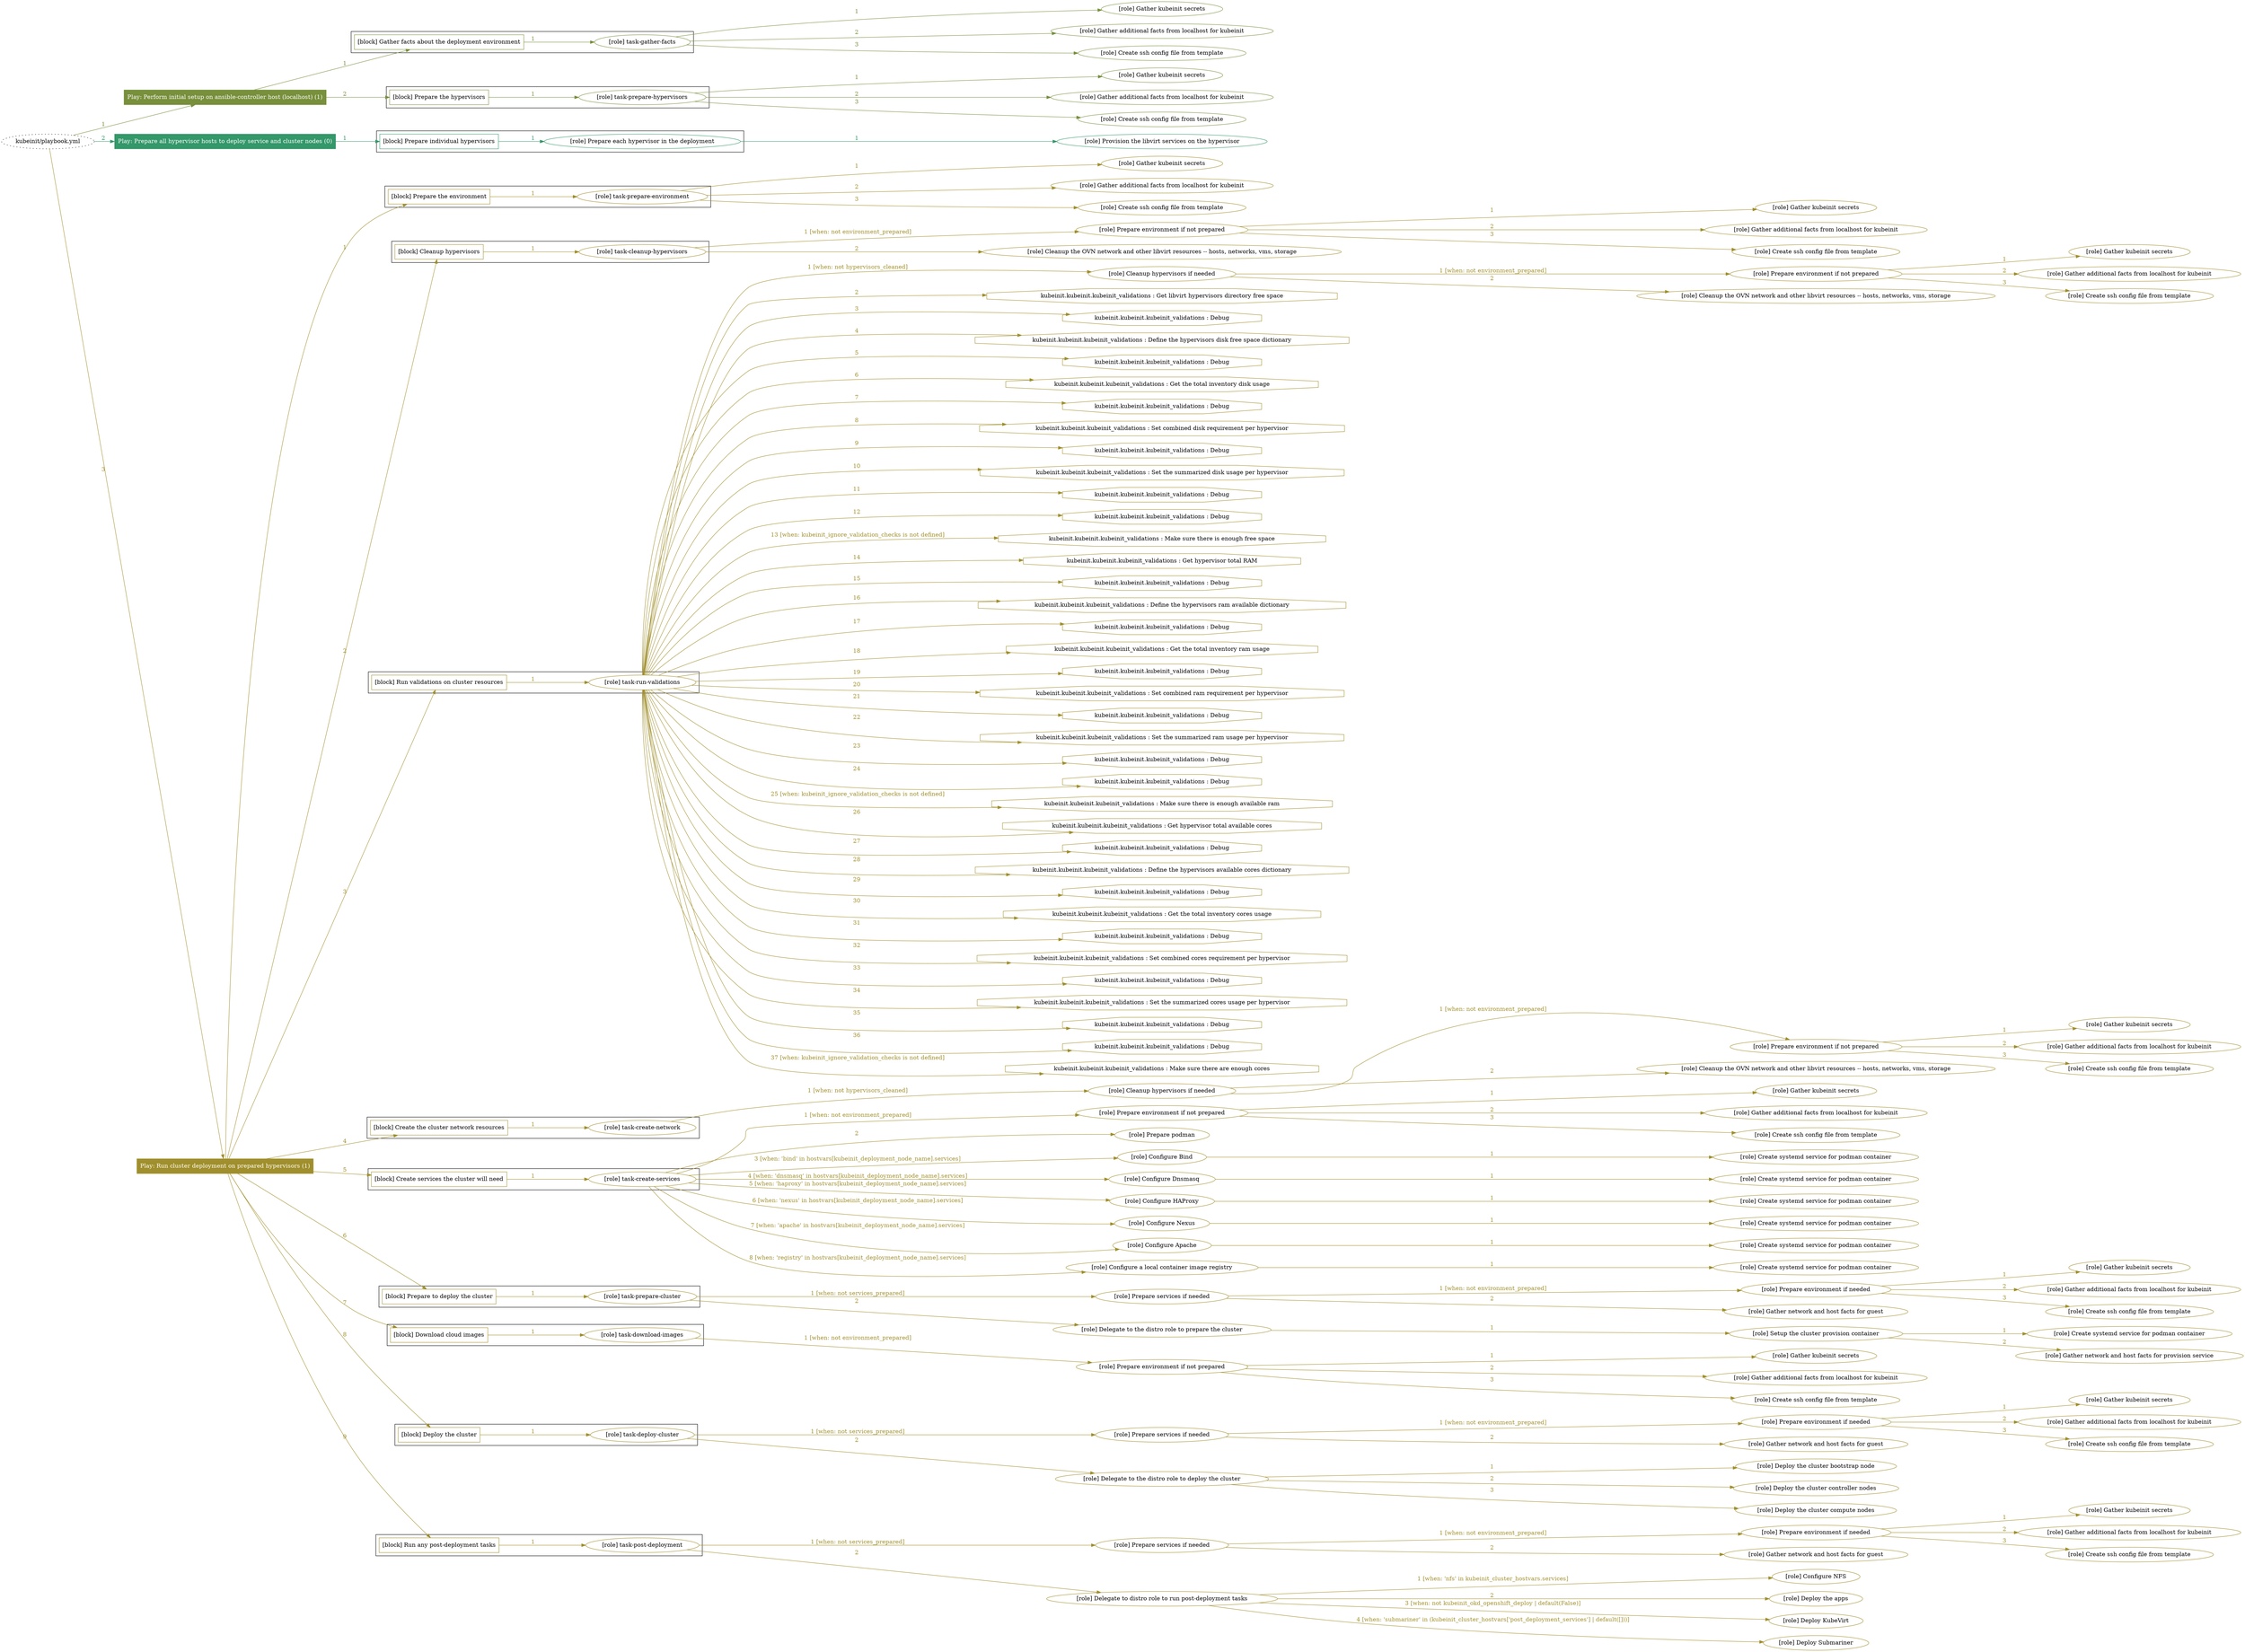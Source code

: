 digraph {
	graph [concentrate=true ordering=in rankdir=LR ratio=fill]
	edge [esep=5 sep=10]
	"kubeinit/playbook.yml" [id=root_node style=dotted]
	play_f8b0ebc0 [label="Play: Perform initial setup on ansible-controller host (localhost) (1)" color="#78903c" fontcolor="#ffffff" id=play_f8b0ebc0 shape=box style=filled tooltip=localhost]
	"kubeinit/playbook.yml" -> play_f8b0ebc0 [label="1 " color="#78903c" fontcolor="#78903c" id=edge_335b57a9 labeltooltip="1 " tooltip="1 "]
	subgraph "Gather kubeinit secrets" {
		role_a605ab9f [label="[role] Gather kubeinit secrets" color="#78903c" id=role_a605ab9f tooltip="Gather kubeinit secrets"]
	}
	subgraph "Gather additional facts from localhost for kubeinit" {
		role_dd4f505d [label="[role] Gather additional facts from localhost for kubeinit" color="#78903c" id=role_dd4f505d tooltip="Gather additional facts from localhost for kubeinit"]
	}
	subgraph "Create ssh config file from template" {
		role_a5c7f419 [label="[role] Create ssh config file from template" color="#78903c" id=role_a5c7f419 tooltip="Create ssh config file from template"]
	}
	subgraph "task-gather-facts" {
		role_985dbb09 [label="[role] task-gather-facts" color="#78903c" id=role_985dbb09 tooltip="task-gather-facts"]
		role_985dbb09 -> role_a605ab9f [label="1 " color="#78903c" fontcolor="#78903c" id=edge_466915ab labeltooltip="1 " tooltip="1 "]
		role_985dbb09 -> role_dd4f505d [label="2 " color="#78903c" fontcolor="#78903c" id=edge_a04b7577 labeltooltip="2 " tooltip="2 "]
		role_985dbb09 -> role_a5c7f419 [label="3 " color="#78903c" fontcolor="#78903c" id=edge_4c9d0e16 labeltooltip="3 " tooltip="3 "]
	}
	subgraph "Gather kubeinit secrets" {
		role_1a2b4519 [label="[role] Gather kubeinit secrets" color="#78903c" id=role_1a2b4519 tooltip="Gather kubeinit secrets"]
	}
	subgraph "Gather additional facts from localhost for kubeinit" {
		role_14364ed4 [label="[role] Gather additional facts from localhost for kubeinit" color="#78903c" id=role_14364ed4 tooltip="Gather additional facts from localhost for kubeinit"]
	}
	subgraph "Create ssh config file from template" {
		role_a7c358c3 [label="[role] Create ssh config file from template" color="#78903c" id=role_a7c358c3 tooltip="Create ssh config file from template"]
	}
	subgraph "task-prepare-hypervisors" {
		role_9193fb22 [label="[role] task-prepare-hypervisors" color="#78903c" id=role_9193fb22 tooltip="task-prepare-hypervisors"]
		role_9193fb22 -> role_1a2b4519 [label="1 " color="#78903c" fontcolor="#78903c" id=edge_e119517a labeltooltip="1 " tooltip="1 "]
		role_9193fb22 -> role_14364ed4 [label="2 " color="#78903c" fontcolor="#78903c" id=edge_b789677b labeltooltip="2 " tooltip="2 "]
		role_9193fb22 -> role_a7c358c3 [label="3 " color="#78903c" fontcolor="#78903c" id=edge_17669001 labeltooltip="3 " tooltip="3 "]
	}
	subgraph "Play: Perform initial setup on ansible-controller host (localhost) (1)" {
		play_f8b0ebc0 -> block_46873a55 [label=1 color="#78903c" fontcolor="#78903c" id=edge_65c5d791 labeltooltip=1 tooltip=1]
		subgraph cluster_block_46873a55 {
			block_46873a55 [label="[block] Gather facts about the deployment environment" color="#78903c" id=block_46873a55 labeltooltip="Gather facts about the deployment environment" shape=box tooltip="Gather facts about the deployment environment"]
			block_46873a55 -> role_985dbb09 [label="1 " color="#78903c" fontcolor="#78903c" id=edge_61242708 labeltooltip="1 " tooltip="1 "]
		}
		play_f8b0ebc0 -> block_09e9c313 [label=2 color="#78903c" fontcolor="#78903c" id=edge_89a00aed labeltooltip=2 tooltip=2]
		subgraph cluster_block_09e9c313 {
			block_09e9c313 [label="[block] Prepare the hypervisors" color="#78903c" id=block_09e9c313 labeltooltip="Prepare the hypervisors" shape=box tooltip="Prepare the hypervisors"]
			block_09e9c313 -> role_9193fb22 [label="1 " color="#78903c" fontcolor="#78903c" id=edge_eb572ff0 labeltooltip="1 " tooltip="1 "]
		}
	}
	play_7bff01dd [label="Play: Prepare all hypervisor hosts to deploy service and cluster nodes (0)" color="#34986a" fontcolor="#ffffff" id=play_7bff01dd shape=box style=filled tooltip="Play: Prepare all hypervisor hosts to deploy service and cluster nodes (0)"]
	"kubeinit/playbook.yml" -> play_7bff01dd [label="2 " color="#34986a" fontcolor="#34986a" id=edge_51630b3d labeltooltip="2 " tooltip="2 "]
	subgraph "Provision the libvirt services on the hypervisor" {
		role_39ceb3fc [label="[role] Provision the libvirt services on the hypervisor" color="#34986a" id=role_39ceb3fc tooltip="Provision the libvirt services on the hypervisor"]
	}
	subgraph "Prepare each hypervisor in the deployment" {
		role_fe5b53e1 [label="[role] Prepare each hypervisor in the deployment" color="#34986a" id=role_fe5b53e1 tooltip="Prepare each hypervisor in the deployment"]
		role_fe5b53e1 -> role_39ceb3fc [label="1 " color="#34986a" fontcolor="#34986a" id=edge_c66866b7 labeltooltip="1 " tooltip="1 "]
	}
	subgraph "Play: Prepare all hypervisor hosts to deploy service and cluster nodes (0)" {
		play_7bff01dd -> block_2c239f1e [label=1 color="#34986a" fontcolor="#34986a" id=edge_4573a023 labeltooltip=1 tooltip=1]
		subgraph cluster_block_2c239f1e {
			block_2c239f1e [label="[block] Prepare individual hypervisors" color="#34986a" id=block_2c239f1e labeltooltip="Prepare individual hypervisors" shape=box tooltip="Prepare individual hypervisors"]
			block_2c239f1e -> role_fe5b53e1 [label="1 " color="#34986a" fontcolor="#34986a" id=edge_ff870778 labeltooltip="1 " tooltip="1 "]
		}
	}
	play_ecfab089 [label="Play: Run cluster deployment on prepared hypervisors (1)" color="#a08f2c" fontcolor="#ffffff" id=play_ecfab089 shape=box style=filled tooltip=localhost]
	"kubeinit/playbook.yml" -> play_ecfab089 [label="3 " color="#a08f2c" fontcolor="#a08f2c" id=edge_61da10b5 labeltooltip="3 " tooltip="3 "]
	subgraph "Gather kubeinit secrets" {
		role_de478b09 [label="[role] Gather kubeinit secrets" color="#a08f2c" id=role_de478b09 tooltip="Gather kubeinit secrets"]
	}
	subgraph "Gather additional facts from localhost for kubeinit" {
		role_d0a34b6e [label="[role] Gather additional facts from localhost for kubeinit" color="#a08f2c" id=role_d0a34b6e tooltip="Gather additional facts from localhost for kubeinit"]
	}
	subgraph "Create ssh config file from template" {
		role_8752054d [label="[role] Create ssh config file from template" color="#a08f2c" id=role_8752054d tooltip="Create ssh config file from template"]
	}
	subgraph "task-prepare-environment" {
		role_f0b7d66c [label="[role] task-prepare-environment" color="#a08f2c" id=role_f0b7d66c tooltip="task-prepare-environment"]
		role_f0b7d66c -> role_de478b09 [label="1 " color="#a08f2c" fontcolor="#a08f2c" id=edge_3437f9c4 labeltooltip="1 " tooltip="1 "]
		role_f0b7d66c -> role_d0a34b6e [label="2 " color="#a08f2c" fontcolor="#a08f2c" id=edge_9440d8c8 labeltooltip="2 " tooltip="2 "]
		role_f0b7d66c -> role_8752054d [label="3 " color="#a08f2c" fontcolor="#a08f2c" id=edge_1992e240 labeltooltip="3 " tooltip="3 "]
	}
	subgraph "Gather kubeinit secrets" {
		role_61f0289c [label="[role] Gather kubeinit secrets" color="#a08f2c" id=role_61f0289c tooltip="Gather kubeinit secrets"]
	}
	subgraph "Gather additional facts from localhost for kubeinit" {
		role_9fc835ac [label="[role] Gather additional facts from localhost for kubeinit" color="#a08f2c" id=role_9fc835ac tooltip="Gather additional facts from localhost for kubeinit"]
	}
	subgraph "Create ssh config file from template" {
		role_d6e69977 [label="[role] Create ssh config file from template" color="#a08f2c" id=role_d6e69977 tooltip="Create ssh config file from template"]
	}
	subgraph "Prepare environment if not prepared" {
		role_a61beeea [label="[role] Prepare environment if not prepared" color="#a08f2c" id=role_a61beeea tooltip="Prepare environment if not prepared"]
		role_a61beeea -> role_61f0289c [label="1 " color="#a08f2c" fontcolor="#a08f2c" id=edge_879de135 labeltooltip="1 " tooltip="1 "]
		role_a61beeea -> role_9fc835ac [label="2 " color="#a08f2c" fontcolor="#a08f2c" id=edge_713f4ed4 labeltooltip="2 " tooltip="2 "]
		role_a61beeea -> role_d6e69977 [label="3 " color="#a08f2c" fontcolor="#a08f2c" id=edge_db70915b labeltooltip="3 " tooltip="3 "]
	}
	subgraph "Cleanup the OVN network and other libvirt resources -- hosts, networks, vms, storage" {
		role_94f668f8 [label="[role] Cleanup the OVN network and other libvirt resources -- hosts, networks, vms, storage" color="#a08f2c" id=role_94f668f8 tooltip="Cleanup the OVN network and other libvirt resources -- hosts, networks, vms, storage"]
	}
	subgraph "task-cleanup-hypervisors" {
		role_346dc579 [label="[role] task-cleanup-hypervisors" color="#a08f2c" id=role_346dc579 tooltip="task-cleanup-hypervisors"]
		role_346dc579 -> role_a61beeea [label="1 [when: not environment_prepared]" color="#a08f2c" fontcolor="#a08f2c" id=edge_4de671c5 labeltooltip="1 [when: not environment_prepared]" tooltip="1 [when: not environment_prepared]"]
		role_346dc579 -> role_94f668f8 [label="2 " color="#a08f2c" fontcolor="#a08f2c" id=edge_58792020 labeltooltip="2 " tooltip="2 "]
	}
	subgraph "Gather kubeinit secrets" {
		role_28bf99d0 [label="[role] Gather kubeinit secrets" color="#a08f2c" id=role_28bf99d0 tooltip="Gather kubeinit secrets"]
	}
	subgraph "Gather additional facts from localhost for kubeinit" {
		role_3fe9a11c [label="[role] Gather additional facts from localhost for kubeinit" color="#a08f2c" id=role_3fe9a11c tooltip="Gather additional facts from localhost for kubeinit"]
	}
	subgraph "Create ssh config file from template" {
		role_525cf4dc [label="[role] Create ssh config file from template" color="#a08f2c" id=role_525cf4dc tooltip="Create ssh config file from template"]
	}
	subgraph "Prepare environment if not prepared" {
		role_d2f85001 [label="[role] Prepare environment if not prepared" color="#a08f2c" id=role_d2f85001 tooltip="Prepare environment if not prepared"]
		role_d2f85001 -> role_28bf99d0 [label="1 " color="#a08f2c" fontcolor="#a08f2c" id=edge_6ee11ff0 labeltooltip="1 " tooltip="1 "]
		role_d2f85001 -> role_3fe9a11c [label="2 " color="#a08f2c" fontcolor="#a08f2c" id=edge_e9c50ce6 labeltooltip="2 " tooltip="2 "]
		role_d2f85001 -> role_525cf4dc [label="3 " color="#a08f2c" fontcolor="#a08f2c" id=edge_411be514 labeltooltip="3 " tooltip="3 "]
	}
	subgraph "Cleanup the OVN network and other libvirt resources -- hosts, networks, vms, storage" {
		role_a1ce1acb [label="[role] Cleanup the OVN network and other libvirt resources -- hosts, networks, vms, storage" color="#a08f2c" id=role_a1ce1acb tooltip="Cleanup the OVN network and other libvirt resources -- hosts, networks, vms, storage"]
	}
	subgraph "Cleanup hypervisors if needed" {
		role_9fb0a283 [label="[role] Cleanup hypervisors if needed" color="#a08f2c" id=role_9fb0a283 tooltip="Cleanup hypervisors if needed"]
		role_9fb0a283 -> role_d2f85001 [label="1 [when: not environment_prepared]" color="#a08f2c" fontcolor="#a08f2c" id=edge_70cf3a75 labeltooltip="1 [when: not environment_prepared]" tooltip="1 [when: not environment_prepared]"]
		role_9fb0a283 -> role_a1ce1acb [label="2 " color="#a08f2c" fontcolor="#a08f2c" id=edge_5b6f39b0 labeltooltip="2 " tooltip="2 "]
	}
	subgraph "task-run-validations" {
		role_7e5f4216 [label="[role] task-run-validations" color="#a08f2c" id=role_7e5f4216 tooltip="task-run-validations"]
		role_7e5f4216 -> role_9fb0a283 [label="1 [when: not hypervisors_cleaned]" color="#a08f2c" fontcolor="#a08f2c" id=edge_f34a7972 labeltooltip="1 [when: not hypervisors_cleaned]" tooltip="1 [when: not hypervisors_cleaned]"]
		task_834fcf34 [label="kubeinit.kubeinit.kubeinit_validations : Get libvirt hypervisors directory free space" color="#a08f2c" id=task_834fcf34 shape=octagon tooltip="kubeinit.kubeinit.kubeinit_validations : Get libvirt hypervisors directory free space"]
		role_7e5f4216 -> task_834fcf34 [label="2 " color="#a08f2c" fontcolor="#a08f2c" id=edge_eeb8e2c2 labeltooltip="2 " tooltip="2 "]
		task_505766ee [label="kubeinit.kubeinit.kubeinit_validations : Debug" color="#a08f2c" id=task_505766ee shape=octagon tooltip="kubeinit.kubeinit.kubeinit_validations : Debug"]
		role_7e5f4216 -> task_505766ee [label="3 " color="#a08f2c" fontcolor="#a08f2c" id=edge_4f79080e labeltooltip="3 " tooltip="3 "]
		task_0e1c3834 [label="kubeinit.kubeinit.kubeinit_validations : Define the hypervisors disk free space dictionary" color="#a08f2c" id=task_0e1c3834 shape=octagon tooltip="kubeinit.kubeinit.kubeinit_validations : Define the hypervisors disk free space dictionary"]
		role_7e5f4216 -> task_0e1c3834 [label="4 " color="#a08f2c" fontcolor="#a08f2c" id=edge_8f02bce3 labeltooltip="4 " tooltip="4 "]
		task_593536f1 [label="kubeinit.kubeinit.kubeinit_validations : Debug" color="#a08f2c" id=task_593536f1 shape=octagon tooltip="kubeinit.kubeinit.kubeinit_validations : Debug"]
		role_7e5f4216 -> task_593536f1 [label="5 " color="#a08f2c" fontcolor="#a08f2c" id=edge_f2780d4a labeltooltip="5 " tooltip="5 "]
		task_4a3741f4 [label="kubeinit.kubeinit.kubeinit_validations : Get the total inventory disk usage" color="#a08f2c" id=task_4a3741f4 shape=octagon tooltip="kubeinit.kubeinit.kubeinit_validations : Get the total inventory disk usage"]
		role_7e5f4216 -> task_4a3741f4 [label="6 " color="#a08f2c" fontcolor="#a08f2c" id=edge_3bc920d2 labeltooltip="6 " tooltip="6 "]
		task_fe474ac7 [label="kubeinit.kubeinit.kubeinit_validations : Debug" color="#a08f2c" id=task_fe474ac7 shape=octagon tooltip="kubeinit.kubeinit.kubeinit_validations : Debug"]
		role_7e5f4216 -> task_fe474ac7 [label="7 " color="#a08f2c" fontcolor="#a08f2c" id=edge_8dc0f05a labeltooltip="7 " tooltip="7 "]
		task_79511a67 [label="kubeinit.kubeinit.kubeinit_validations : Set combined disk requirement per hypervisor" color="#a08f2c" id=task_79511a67 shape=octagon tooltip="kubeinit.kubeinit.kubeinit_validations : Set combined disk requirement per hypervisor"]
		role_7e5f4216 -> task_79511a67 [label="8 " color="#a08f2c" fontcolor="#a08f2c" id=edge_f0f17894 labeltooltip="8 " tooltip="8 "]
		task_ac258f3e [label="kubeinit.kubeinit.kubeinit_validations : Debug" color="#a08f2c" id=task_ac258f3e shape=octagon tooltip="kubeinit.kubeinit.kubeinit_validations : Debug"]
		role_7e5f4216 -> task_ac258f3e [label="9 " color="#a08f2c" fontcolor="#a08f2c" id=edge_08937a7d labeltooltip="9 " tooltip="9 "]
		task_4d5ff253 [label="kubeinit.kubeinit.kubeinit_validations : Set the summarized disk usage per hypervisor" color="#a08f2c" id=task_4d5ff253 shape=octagon tooltip="kubeinit.kubeinit.kubeinit_validations : Set the summarized disk usage per hypervisor"]
		role_7e5f4216 -> task_4d5ff253 [label="10 " color="#a08f2c" fontcolor="#a08f2c" id=edge_dc1c13ba labeltooltip="10 " tooltip="10 "]
		task_56b8477b [label="kubeinit.kubeinit.kubeinit_validations : Debug" color="#a08f2c" id=task_56b8477b shape=octagon tooltip="kubeinit.kubeinit.kubeinit_validations : Debug"]
		role_7e5f4216 -> task_56b8477b [label="11 " color="#a08f2c" fontcolor="#a08f2c" id=edge_35a9e021 labeltooltip="11 " tooltip="11 "]
		task_ec9e55e3 [label="kubeinit.kubeinit.kubeinit_validations : Debug" color="#a08f2c" id=task_ec9e55e3 shape=octagon tooltip="kubeinit.kubeinit.kubeinit_validations : Debug"]
		role_7e5f4216 -> task_ec9e55e3 [label="12 " color="#a08f2c" fontcolor="#a08f2c" id=edge_6bf227a9 labeltooltip="12 " tooltip="12 "]
		task_e7513473 [label="kubeinit.kubeinit.kubeinit_validations : Make sure there is enough free space" color="#a08f2c" id=task_e7513473 shape=octagon tooltip="kubeinit.kubeinit.kubeinit_validations : Make sure there is enough free space"]
		role_7e5f4216 -> task_e7513473 [label="13 [when: kubeinit_ignore_validation_checks is not defined]" color="#a08f2c" fontcolor="#a08f2c" id=edge_d0342604 labeltooltip="13 [when: kubeinit_ignore_validation_checks is not defined]" tooltip="13 [when: kubeinit_ignore_validation_checks is not defined]"]
		task_fee0ccb5 [label="kubeinit.kubeinit.kubeinit_validations : Get hypervisor total RAM" color="#a08f2c" id=task_fee0ccb5 shape=octagon tooltip="kubeinit.kubeinit.kubeinit_validations : Get hypervisor total RAM"]
		role_7e5f4216 -> task_fee0ccb5 [label="14 " color="#a08f2c" fontcolor="#a08f2c" id=edge_c998b069 labeltooltip="14 " tooltip="14 "]
		task_366d1f87 [label="kubeinit.kubeinit.kubeinit_validations : Debug" color="#a08f2c" id=task_366d1f87 shape=octagon tooltip="kubeinit.kubeinit.kubeinit_validations : Debug"]
		role_7e5f4216 -> task_366d1f87 [label="15 " color="#a08f2c" fontcolor="#a08f2c" id=edge_9e9978db labeltooltip="15 " tooltip="15 "]
		task_aa4e62a8 [label="kubeinit.kubeinit.kubeinit_validations : Define the hypervisors ram available dictionary" color="#a08f2c" id=task_aa4e62a8 shape=octagon tooltip="kubeinit.kubeinit.kubeinit_validations : Define the hypervisors ram available dictionary"]
		role_7e5f4216 -> task_aa4e62a8 [label="16 " color="#a08f2c" fontcolor="#a08f2c" id=edge_9f47e9dd labeltooltip="16 " tooltip="16 "]
		task_546b073a [label="kubeinit.kubeinit.kubeinit_validations : Debug" color="#a08f2c" id=task_546b073a shape=octagon tooltip="kubeinit.kubeinit.kubeinit_validations : Debug"]
		role_7e5f4216 -> task_546b073a [label="17 " color="#a08f2c" fontcolor="#a08f2c" id=edge_e8069559 labeltooltip="17 " tooltip="17 "]
		task_3e5c7cc5 [label="kubeinit.kubeinit.kubeinit_validations : Get the total inventory ram usage" color="#a08f2c" id=task_3e5c7cc5 shape=octagon tooltip="kubeinit.kubeinit.kubeinit_validations : Get the total inventory ram usage"]
		role_7e5f4216 -> task_3e5c7cc5 [label="18 " color="#a08f2c" fontcolor="#a08f2c" id=edge_ab3bfe68 labeltooltip="18 " tooltip="18 "]
		task_f863bb9c [label="kubeinit.kubeinit.kubeinit_validations : Debug" color="#a08f2c" id=task_f863bb9c shape=octagon tooltip="kubeinit.kubeinit.kubeinit_validations : Debug"]
		role_7e5f4216 -> task_f863bb9c [label="19 " color="#a08f2c" fontcolor="#a08f2c" id=edge_31824254 labeltooltip="19 " tooltip="19 "]
		task_a3ad9d6f [label="kubeinit.kubeinit.kubeinit_validations : Set combined ram requirement per hypervisor" color="#a08f2c" id=task_a3ad9d6f shape=octagon tooltip="kubeinit.kubeinit.kubeinit_validations : Set combined ram requirement per hypervisor"]
		role_7e5f4216 -> task_a3ad9d6f [label="20 " color="#a08f2c" fontcolor="#a08f2c" id=edge_f77c432a labeltooltip="20 " tooltip="20 "]
		task_1424ecad [label="kubeinit.kubeinit.kubeinit_validations : Debug" color="#a08f2c" id=task_1424ecad shape=octagon tooltip="kubeinit.kubeinit.kubeinit_validations : Debug"]
		role_7e5f4216 -> task_1424ecad [label="21 " color="#a08f2c" fontcolor="#a08f2c" id=edge_0a46b21d labeltooltip="21 " tooltip="21 "]
		task_3015608c [label="kubeinit.kubeinit.kubeinit_validations : Set the summarized ram usage per hypervisor" color="#a08f2c" id=task_3015608c shape=octagon tooltip="kubeinit.kubeinit.kubeinit_validations : Set the summarized ram usage per hypervisor"]
		role_7e5f4216 -> task_3015608c [label="22 " color="#a08f2c" fontcolor="#a08f2c" id=edge_60723543 labeltooltip="22 " tooltip="22 "]
		task_35105bdf [label="kubeinit.kubeinit.kubeinit_validations : Debug" color="#a08f2c" id=task_35105bdf shape=octagon tooltip="kubeinit.kubeinit.kubeinit_validations : Debug"]
		role_7e5f4216 -> task_35105bdf [label="23 " color="#a08f2c" fontcolor="#a08f2c" id=edge_7b9d5701 labeltooltip="23 " tooltip="23 "]
		task_295da9d9 [label="kubeinit.kubeinit.kubeinit_validations : Debug" color="#a08f2c" id=task_295da9d9 shape=octagon tooltip="kubeinit.kubeinit.kubeinit_validations : Debug"]
		role_7e5f4216 -> task_295da9d9 [label="24 " color="#a08f2c" fontcolor="#a08f2c" id=edge_dc056d56 labeltooltip="24 " tooltip="24 "]
		task_1e550b11 [label="kubeinit.kubeinit.kubeinit_validations : Make sure there is enough available ram" color="#a08f2c" id=task_1e550b11 shape=octagon tooltip="kubeinit.kubeinit.kubeinit_validations : Make sure there is enough available ram"]
		role_7e5f4216 -> task_1e550b11 [label="25 [when: kubeinit_ignore_validation_checks is not defined]" color="#a08f2c" fontcolor="#a08f2c" id=edge_1f0765a2 labeltooltip="25 [when: kubeinit_ignore_validation_checks is not defined]" tooltip="25 [when: kubeinit_ignore_validation_checks is not defined]"]
		task_b6f79333 [label="kubeinit.kubeinit.kubeinit_validations : Get hypervisor total available cores" color="#a08f2c" id=task_b6f79333 shape=octagon tooltip="kubeinit.kubeinit.kubeinit_validations : Get hypervisor total available cores"]
		role_7e5f4216 -> task_b6f79333 [label="26 " color="#a08f2c" fontcolor="#a08f2c" id=edge_d6b29a6f labeltooltip="26 " tooltip="26 "]
		task_395fee32 [label="kubeinit.kubeinit.kubeinit_validations : Debug" color="#a08f2c" id=task_395fee32 shape=octagon tooltip="kubeinit.kubeinit.kubeinit_validations : Debug"]
		role_7e5f4216 -> task_395fee32 [label="27 " color="#a08f2c" fontcolor="#a08f2c" id=edge_291fcd1f labeltooltip="27 " tooltip="27 "]
		task_9de3b42f [label="kubeinit.kubeinit.kubeinit_validations : Define the hypervisors available cores dictionary" color="#a08f2c" id=task_9de3b42f shape=octagon tooltip="kubeinit.kubeinit.kubeinit_validations : Define the hypervisors available cores dictionary"]
		role_7e5f4216 -> task_9de3b42f [label="28 " color="#a08f2c" fontcolor="#a08f2c" id=edge_f3e2ad92 labeltooltip="28 " tooltip="28 "]
		task_31d95fc0 [label="kubeinit.kubeinit.kubeinit_validations : Debug" color="#a08f2c" id=task_31d95fc0 shape=octagon tooltip="kubeinit.kubeinit.kubeinit_validations : Debug"]
		role_7e5f4216 -> task_31d95fc0 [label="29 " color="#a08f2c" fontcolor="#a08f2c" id=edge_00e8bf14 labeltooltip="29 " tooltip="29 "]
		task_c0a1cac0 [label="kubeinit.kubeinit.kubeinit_validations : Get the total inventory cores usage" color="#a08f2c" id=task_c0a1cac0 shape=octagon tooltip="kubeinit.kubeinit.kubeinit_validations : Get the total inventory cores usage"]
		role_7e5f4216 -> task_c0a1cac0 [label="30 " color="#a08f2c" fontcolor="#a08f2c" id=edge_5af9e571 labeltooltip="30 " tooltip="30 "]
		task_cde58d2d [label="kubeinit.kubeinit.kubeinit_validations : Debug" color="#a08f2c" id=task_cde58d2d shape=octagon tooltip="kubeinit.kubeinit.kubeinit_validations : Debug"]
		role_7e5f4216 -> task_cde58d2d [label="31 " color="#a08f2c" fontcolor="#a08f2c" id=edge_46c5aeff labeltooltip="31 " tooltip="31 "]
		task_9777234a [label="kubeinit.kubeinit.kubeinit_validations : Set combined cores requirement per hypervisor" color="#a08f2c" id=task_9777234a shape=octagon tooltip="kubeinit.kubeinit.kubeinit_validations : Set combined cores requirement per hypervisor"]
		role_7e5f4216 -> task_9777234a [label="32 " color="#a08f2c" fontcolor="#a08f2c" id=edge_a9e34797 labeltooltip="32 " tooltip="32 "]
		task_8c7c1619 [label="kubeinit.kubeinit.kubeinit_validations : Debug" color="#a08f2c" id=task_8c7c1619 shape=octagon tooltip="kubeinit.kubeinit.kubeinit_validations : Debug"]
		role_7e5f4216 -> task_8c7c1619 [label="33 " color="#a08f2c" fontcolor="#a08f2c" id=edge_bf07a3ab labeltooltip="33 " tooltip="33 "]
		task_9ce356ad [label="kubeinit.kubeinit.kubeinit_validations : Set the summarized cores usage per hypervisor" color="#a08f2c" id=task_9ce356ad shape=octagon tooltip="kubeinit.kubeinit.kubeinit_validations : Set the summarized cores usage per hypervisor"]
		role_7e5f4216 -> task_9ce356ad [label="34 " color="#a08f2c" fontcolor="#a08f2c" id=edge_847e59b2 labeltooltip="34 " tooltip="34 "]
		task_856c10a3 [label="kubeinit.kubeinit.kubeinit_validations : Debug" color="#a08f2c" id=task_856c10a3 shape=octagon tooltip="kubeinit.kubeinit.kubeinit_validations : Debug"]
		role_7e5f4216 -> task_856c10a3 [label="35 " color="#a08f2c" fontcolor="#a08f2c" id=edge_bbdc173c labeltooltip="35 " tooltip="35 "]
		task_e2d805b0 [label="kubeinit.kubeinit.kubeinit_validations : Debug" color="#a08f2c" id=task_e2d805b0 shape=octagon tooltip="kubeinit.kubeinit.kubeinit_validations : Debug"]
		role_7e5f4216 -> task_e2d805b0 [label="36 " color="#a08f2c" fontcolor="#a08f2c" id=edge_6d846bf5 labeltooltip="36 " tooltip="36 "]
		task_344e2957 [label="kubeinit.kubeinit.kubeinit_validations : Make sure there are enough cores" color="#a08f2c" id=task_344e2957 shape=octagon tooltip="kubeinit.kubeinit.kubeinit_validations : Make sure there are enough cores"]
		role_7e5f4216 -> task_344e2957 [label="37 [when: kubeinit_ignore_validation_checks is not defined]" color="#a08f2c" fontcolor="#a08f2c" id=edge_5535d0b4 labeltooltip="37 [when: kubeinit_ignore_validation_checks is not defined]" tooltip="37 [when: kubeinit_ignore_validation_checks is not defined]"]
	}
	subgraph "Gather kubeinit secrets" {
		role_c925e6f0 [label="[role] Gather kubeinit secrets" color="#a08f2c" id=role_c925e6f0 tooltip="Gather kubeinit secrets"]
	}
	subgraph "Gather additional facts from localhost for kubeinit" {
		role_85484cc4 [label="[role] Gather additional facts from localhost for kubeinit" color="#a08f2c" id=role_85484cc4 tooltip="Gather additional facts from localhost for kubeinit"]
	}
	subgraph "Create ssh config file from template" {
		role_e7c3d2b2 [label="[role] Create ssh config file from template" color="#a08f2c" id=role_e7c3d2b2 tooltip="Create ssh config file from template"]
	}
	subgraph "Prepare environment if not prepared" {
		role_cdbc944e [label="[role] Prepare environment if not prepared" color="#a08f2c" id=role_cdbc944e tooltip="Prepare environment if not prepared"]
		role_cdbc944e -> role_c925e6f0 [label="1 " color="#a08f2c" fontcolor="#a08f2c" id=edge_ddb20b9d labeltooltip="1 " tooltip="1 "]
		role_cdbc944e -> role_85484cc4 [label="2 " color="#a08f2c" fontcolor="#a08f2c" id=edge_210d1c56 labeltooltip="2 " tooltip="2 "]
		role_cdbc944e -> role_e7c3d2b2 [label="3 " color="#a08f2c" fontcolor="#a08f2c" id=edge_6ebb73b3 labeltooltip="3 " tooltip="3 "]
	}
	subgraph "Cleanup the OVN network and other libvirt resources -- hosts, networks, vms, storage" {
		role_65f68a86 [label="[role] Cleanup the OVN network and other libvirt resources -- hosts, networks, vms, storage" color="#a08f2c" id=role_65f68a86 tooltip="Cleanup the OVN network and other libvirt resources -- hosts, networks, vms, storage"]
	}
	subgraph "Cleanup hypervisors if needed" {
		role_eb32c3da [label="[role] Cleanup hypervisors if needed" color="#a08f2c" id=role_eb32c3da tooltip="Cleanup hypervisors if needed"]
		role_eb32c3da -> role_cdbc944e [label="1 [when: not environment_prepared]" color="#a08f2c" fontcolor="#a08f2c" id=edge_976bdf9c labeltooltip="1 [when: not environment_prepared]" tooltip="1 [when: not environment_prepared]"]
		role_eb32c3da -> role_65f68a86 [label="2 " color="#a08f2c" fontcolor="#a08f2c" id=edge_a5cec55c labeltooltip="2 " tooltip="2 "]
	}
	subgraph "task-create-network" {
		role_1392b9f3 [label="[role] task-create-network" color="#a08f2c" id=role_1392b9f3 tooltip="task-create-network"]
		role_1392b9f3 -> role_eb32c3da [label="1 [when: not hypervisors_cleaned]" color="#a08f2c" fontcolor="#a08f2c" id=edge_c53eb029 labeltooltip="1 [when: not hypervisors_cleaned]" tooltip="1 [when: not hypervisors_cleaned]"]
	}
	subgraph "Gather kubeinit secrets" {
		role_431f20e9 [label="[role] Gather kubeinit secrets" color="#a08f2c" id=role_431f20e9 tooltip="Gather kubeinit secrets"]
	}
	subgraph "Gather additional facts from localhost for kubeinit" {
		role_c4175c7d [label="[role] Gather additional facts from localhost for kubeinit" color="#a08f2c" id=role_c4175c7d tooltip="Gather additional facts from localhost for kubeinit"]
	}
	subgraph "Create ssh config file from template" {
		role_d0d57ce7 [label="[role] Create ssh config file from template" color="#a08f2c" id=role_d0d57ce7 tooltip="Create ssh config file from template"]
	}
	subgraph "Prepare environment if not prepared" {
		role_c3cda7d1 [label="[role] Prepare environment if not prepared" color="#a08f2c" id=role_c3cda7d1 tooltip="Prepare environment if not prepared"]
		role_c3cda7d1 -> role_431f20e9 [label="1 " color="#a08f2c" fontcolor="#a08f2c" id=edge_75fa4a60 labeltooltip="1 " tooltip="1 "]
		role_c3cda7d1 -> role_c4175c7d [label="2 " color="#a08f2c" fontcolor="#a08f2c" id=edge_82dc178d labeltooltip="2 " tooltip="2 "]
		role_c3cda7d1 -> role_d0d57ce7 [label="3 " color="#a08f2c" fontcolor="#a08f2c" id=edge_a91d777e labeltooltip="3 " tooltip="3 "]
	}
	subgraph "Prepare podman" {
		role_41f07d07 [label="[role] Prepare podman" color="#a08f2c" id=role_41f07d07 tooltip="Prepare podman"]
	}
	subgraph "Create systemd service for podman container" {
		role_bf0abcc1 [label="[role] Create systemd service for podman container" color="#a08f2c" id=role_bf0abcc1 tooltip="Create systemd service for podman container"]
	}
	subgraph "Configure Bind" {
		role_412a2a0f [label="[role] Configure Bind" color="#a08f2c" id=role_412a2a0f tooltip="Configure Bind"]
		role_412a2a0f -> role_bf0abcc1 [label="1 " color="#a08f2c" fontcolor="#a08f2c" id=edge_9ba770ce labeltooltip="1 " tooltip="1 "]
	}
	subgraph "Create systemd service for podman container" {
		role_c542083e [label="[role] Create systemd service for podman container" color="#a08f2c" id=role_c542083e tooltip="Create systemd service for podman container"]
	}
	subgraph "Configure Dnsmasq" {
		role_92175c68 [label="[role] Configure Dnsmasq" color="#a08f2c" id=role_92175c68 tooltip="Configure Dnsmasq"]
		role_92175c68 -> role_c542083e [label="1 " color="#a08f2c" fontcolor="#a08f2c" id=edge_f5607e8e labeltooltip="1 " tooltip="1 "]
	}
	subgraph "Create systemd service for podman container" {
		role_a7ed8065 [label="[role] Create systemd service for podman container" color="#a08f2c" id=role_a7ed8065 tooltip="Create systemd service for podman container"]
	}
	subgraph "Configure HAProxy" {
		role_9b43cc4a [label="[role] Configure HAProxy" color="#a08f2c" id=role_9b43cc4a tooltip="Configure HAProxy"]
		role_9b43cc4a -> role_a7ed8065 [label="1 " color="#a08f2c" fontcolor="#a08f2c" id=edge_9efc1591 labeltooltip="1 " tooltip="1 "]
	}
	subgraph "Create systemd service for podman container" {
		role_e1995cef [label="[role] Create systemd service for podman container" color="#a08f2c" id=role_e1995cef tooltip="Create systemd service for podman container"]
	}
	subgraph "Configure Nexus" {
		role_810a2c2f [label="[role] Configure Nexus" color="#a08f2c" id=role_810a2c2f tooltip="Configure Nexus"]
		role_810a2c2f -> role_e1995cef [label="1 " color="#a08f2c" fontcolor="#a08f2c" id=edge_7ebe5760 labeltooltip="1 " tooltip="1 "]
	}
	subgraph "Create systemd service for podman container" {
		role_73922407 [label="[role] Create systemd service for podman container" color="#a08f2c" id=role_73922407 tooltip="Create systemd service for podman container"]
	}
	subgraph "Configure Apache" {
		role_33534991 [label="[role] Configure Apache" color="#a08f2c" id=role_33534991 tooltip="Configure Apache"]
		role_33534991 -> role_73922407 [label="1 " color="#a08f2c" fontcolor="#a08f2c" id=edge_4b6c7cf4 labeltooltip="1 " tooltip="1 "]
	}
	subgraph "Create systemd service for podman container" {
		role_c51e8549 [label="[role] Create systemd service for podman container" color="#a08f2c" id=role_c51e8549 tooltip="Create systemd service for podman container"]
	}
	subgraph "Configure a local container image registry" {
		role_7de8ce13 [label="[role] Configure a local container image registry" color="#a08f2c" id=role_7de8ce13 tooltip="Configure a local container image registry"]
		role_7de8ce13 -> role_c51e8549 [label="1 " color="#a08f2c" fontcolor="#a08f2c" id=edge_d5f810fe labeltooltip="1 " tooltip="1 "]
	}
	subgraph "task-create-services" {
		role_eab4429d [label="[role] task-create-services" color="#a08f2c" id=role_eab4429d tooltip="task-create-services"]
		role_eab4429d -> role_c3cda7d1 [label="1 [when: not environment_prepared]" color="#a08f2c" fontcolor="#a08f2c" id=edge_42be634a labeltooltip="1 [when: not environment_prepared]" tooltip="1 [when: not environment_prepared]"]
		role_eab4429d -> role_41f07d07 [label="2 " color="#a08f2c" fontcolor="#a08f2c" id=edge_7ad3d854 labeltooltip="2 " tooltip="2 "]
		role_eab4429d -> role_412a2a0f [label="3 [when: 'bind' in hostvars[kubeinit_deployment_node_name].services]" color="#a08f2c" fontcolor="#a08f2c" id=edge_80336e0e labeltooltip="3 [when: 'bind' in hostvars[kubeinit_deployment_node_name].services]" tooltip="3 [when: 'bind' in hostvars[kubeinit_deployment_node_name].services]"]
		role_eab4429d -> role_92175c68 [label="4 [when: 'dnsmasq' in hostvars[kubeinit_deployment_node_name].services]" color="#a08f2c" fontcolor="#a08f2c" id=edge_e7b61aa4 labeltooltip="4 [when: 'dnsmasq' in hostvars[kubeinit_deployment_node_name].services]" tooltip="4 [when: 'dnsmasq' in hostvars[kubeinit_deployment_node_name].services]"]
		role_eab4429d -> role_9b43cc4a [label="5 [when: 'haproxy' in hostvars[kubeinit_deployment_node_name].services]" color="#a08f2c" fontcolor="#a08f2c" id=edge_e4bb98cd labeltooltip="5 [when: 'haproxy' in hostvars[kubeinit_deployment_node_name].services]" tooltip="5 [when: 'haproxy' in hostvars[kubeinit_deployment_node_name].services]"]
		role_eab4429d -> role_810a2c2f [label="6 [when: 'nexus' in hostvars[kubeinit_deployment_node_name].services]" color="#a08f2c" fontcolor="#a08f2c" id=edge_51bce007 labeltooltip="6 [when: 'nexus' in hostvars[kubeinit_deployment_node_name].services]" tooltip="6 [when: 'nexus' in hostvars[kubeinit_deployment_node_name].services]"]
		role_eab4429d -> role_33534991 [label="7 [when: 'apache' in hostvars[kubeinit_deployment_node_name].services]" color="#a08f2c" fontcolor="#a08f2c" id=edge_1ae9499a labeltooltip="7 [when: 'apache' in hostvars[kubeinit_deployment_node_name].services]" tooltip="7 [when: 'apache' in hostvars[kubeinit_deployment_node_name].services]"]
		role_eab4429d -> role_7de8ce13 [label="8 [when: 'registry' in hostvars[kubeinit_deployment_node_name].services]" color="#a08f2c" fontcolor="#a08f2c" id=edge_ebb6ed7d labeltooltip="8 [when: 'registry' in hostvars[kubeinit_deployment_node_name].services]" tooltip="8 [when: 'registry' in hostvars[kubeinit_deployment_node_name].services]"]
	}
	subgraph "Gather kubeinit secrets" {
		role_9d6cc0c3 [label="[role] Gather kubeinit secrets" color="#a08f2c" id=role_9d6cc0c3 tooltip="Gather kubeinit secrets"]
	}
	subgraph "Gather additional facts from localhost for kubeinit" {
		role_9811ae81 [label="[role] Gather additional facts from localhost for kubeinit" color="#a08f2c" id=role_9811ae81 tooltip="Gather additional facts from localhost for kubeinit"]
	}
	subgraph "Create ssh config file from template" {
		role_45366114 [label="[role] Create ssh config file from template" color="#a08f2c" id=role_45366114 tooltip="Create ssh config file from template"]
	}
	subgraph "Prepare environment if needed" {
		role_12466978 [label="[role] Prepare environment if needed" color="#a08f2c" id=role_12466978 tooltip="Prepare environment if needed"]
		role_12466978 -> role_9d6cc0c3 [label="1 " color="#a08f2c" fontcolor="#a08f2c" id=edge_b0f7e2cc labeltooltip="1 " tooltip="1 "]
		role_12466978 -> role_9811ae81 [label="2 " color="#a08f2c" fontcolor="#a08f2c" id=edge_8dae60a3 labeltooltip="2 " tooltip="2 "]
		role_12466978 -> role_45366114 [label="3 " color="#a08f2c" fontcolor="#a08f2c" id=edge_94d7aa64 labeltooltip="3 " tooltip="3 "]
	}
	subgraph "Gather network and host facts for guest" {
		role_303518c2 [label="[role] Gather network and host facts for guest" color="#a08f2c" id=role_303518c2 tooltip="Gather network and host facts for guest"]
	}
	subgraph "Prepare services if needed" {
		role_edc2dc3e [label="[role] Prepare services if needed" color="#a08f2c" id=role_edc2dc3e tooltip="Prepare services if needed"]
		role_edc2dc3e -> role_12466978 [label="1 [when: not environment_prepared]" color="#a08f2c" fontcolor="#a08f2c" id=edge_fa9ffe59 labeltooltip="1 [when: not environment_prepared]" tooltip="1 [when: not environment_prepared]"]
		role_edc2dc3e -> role_303518c2 [label="2 " color="#a08f2c" fontcolor="#a08f2c" id=edge_908135a6 labeltooltip="2 " tooltip="2 "]
	}
	subgraph "Create systemd service for podman container" {
		role_576ff468 [label="[role] Create systemd service for podman container" color="#a08f2c" id=role_576ff468 tooltip="Create systemd service for podman container"]
	}
	subgraph "Gather network and host facts for provision service" {
		role_c77068f1 [label="[role] Gather network and host facts for provision service" color="#a08f2c" id=role_c77068f1 tooltip="Gather network and host facts for provision service"]
	}
	subgraph "Setup the cluster provision container" {
		role_ab412b77 [label="[role] Setup the cluster provision container" color="#a08f2c" id=role_ab412b77 tooltip="Setup the cluster provision container"]
		role_ab412b77 -> role_576ff468 [label="1 " color="#a08f2c" fontcolor="#a08f2c" id=edge_865ad46e labeltooltip="1 " tooltip="1 "]
		role_ab412b77 -> role_c77068f1 [label="2 " color="#a08f2c" fontcolor="#a08f2c" id=edge_756aa80b labeltooltip="2 " tooltip="2 "]
	}
	subgraph "Delegate to the distro role to prepare the cluster" {
		role_2fee1471 [label="[role] Delegate to the distro role to prepare the cluster" color="#a08f2c" id=role_2fee1471 tooltip="Delegate to the distro role to prepare the cluster"]
		role_2fee1471 -> role_ab412b77 [label="1 " color="#a08f2c" fontcolor="#a08f2c" id=edge_03f5543a labeltooltip="1 " tooltip="1 "]
	}
	subgraph "task-prepare-cluster" {
		role_11f0506a [label="[role] task-prepare-cluster" color="#a08f2c" id=role_11f0506a tooltip="task-prepare-cluster"]
		role_11f0506a -> role_edc2dc3e [label="1 [when: not services_prepared]" color="#a08f2c" fontcolor="#a08f2c" id=edge_e39719f0 labeltooltip="1 [when: not services_prepared]" tooltip="1 [when: not services_prepared]"]
		role_11f0506a -> role_2fee1471 [label="2 " color="#a08f2c" fontcolor="#a08f2c" id=edge_09fac9e8 labeltooltip="2 " tooltip="2 "]
	}
	subgraph "Gather kubeinit secrets" {
		role_6e11afd9 [label="[role] Gather kubeinit secrets" color="#a08f2c" id=role_6e11afd9 tooltip="Gather kubeinit secrets"]
	}
	subgraph "Gather additional facts from localhost for kubeinit" {
		role_33bfd862 [label="[role] Gather additional facts from localhost for kubeinit" color="#a08f2c" id=role_33bfd862 tooltip="Gather additional facts from localhost for kubeinit"]
	}
	subgraph "Create ssh config file from template" {
		role_3f95b236 [label="[role] Create ssh config file from template" color="#a08f2c" id=role_3f95b236 tooltip="Create ssh config file from template"]
	}
	subgraph "Prepare environment if not prepared" {
		role_d0ad9c12 [label="[role] Prepare environment if not prepared" color="#a08f2c" id=role_d0ad9c12 tooltip="Prepare environment if not prepared"]
		role_d0ad9c12 -> role_6e11afd9 [label="1 " color="#a08f2c" fontcolor="#a08f2c" id=edge_6f85c29b labeltooltip="1 " tooltip="1 "]
		role_d0ad9c12 -> role_33bfd862 [label="2 " color="#a08f2c" fontcolor="#a08f2c" id=edge_378633a4 labeltooltip="2 " tooltip="2 "]
		role_d0ad9c12 -> role_3f95b236 [label="3 " color="#a08f2c" fontcolor="#a08f2c" id=edge_9a2907da labeltooltip="3 " tooltip="3 "]
	}
	subgraph "task-download-images" {
		role_6e9c936d [label="[role] task-download-images" color="#a08f2c" id=role_6e9c936d tooltip="task-download-images"]
		role_6e9c936d -> role_d0ad9c12 [label="1 [when: not environment_prepared]" color="#a08f2c" fontcolor="#a08f2c" id=edge_a1497e1f labeltooltip="1 [when: not environment_prepared]" tooltip="1 [when: not environment_prepared]"]
	}
	subgraph "Gather kubeinit secrets" {
		role_b9c07c8a [label="[role] Gather kubeinit secrets" color="#a08f2c" id=role_b9c07c8a tooltip="Gather kubeinit secrets"]
	}
	subgraph "Gather additional facts from localhost for kubeinit" {
		role_facbad5b [label="[role] Gather additional facts from localhost for kubeinit" color="#a08f2c" id=role_facbad5b tooltip="Gather additional facts from localhost for kubeinit"]
	}
	subgraph "Create ssh config file from template" {
		role_76a02d13 [label="[role] Create ssh config file from template" color="#a08f2c" id=role_76a02d13 tooltip="Create ssh config file from template"]
	}
	subgraph "Prepare environment if needed" {
		role_d8c84ebf [label="[role] Prepare environment if needed" color="#a08f2c" id=role_d8c84ebf tooltip="Prepare environment if needed"]
		role_d8c84ebf -> role_b9c07c8a [label="1 " color="#a08f2c" fontcolor="#a08f2c" id=edge_79749985 labeltooltip="1 " tooltip="1 "]
		role_d8c84ebf -> role_facbad5b [label="2 " color="#a08f2c" fontcolor="#a08f2c" id=edge_8ec90100 labeltooltip="2 " tooltip="2 "]
		role_d8c84ebf -> role_76a02d13 [label="3 " color="#a08f2c" fontcolor="#a08f2c" id=edge_66eeddc7 labeltooltip="3 " tooltip="3 "]
	}
	subgraph "Gather network and host facts for guest" {
		role_ab75d3d9 [label="[role] Gather network and host facts for guest" color="#a08f2c" id=role_ab75d3d9 tooltip="Gather network and host facts for guest"]
	}
	subgraph "Prepare services if needed" {
		role_82f280c5 [label="[role] Prepare services if needed" color="#a08f2c" id=role_82f280c5 tooltip="Prepare services if needed"]
		role_82f280c5 -> role_d8c84ebf [label="1 [when: not environment_prepared]" color="#a08f2c" fontcolor="#a08f2c" id=edge_90dc026c labeltooltip="1 [when: not environment_prepared]" tooltip="1 [when: not environment_prepared]"]
		role_82f280c5 -> role_ab75d3d9 [label="2 " color="#a08f2c" fontcolor="#a08f2c" id=edge_7acd1eaa labeltooltip="2 " tooltip="2 "]
	}
	subgraph "Deploy the cluster bootstrap node" {
		role_cb056450 [label="[role] Deploy the cluster bootstrap node" color="#a08f2c" id=role_cb056450 tooltip="Deploy the cluster bootstrap node"]
	}
	subgraph "Deploy the cluster controller nodes" {
		role_998b16ed [label="[role] Deploy the cluster controller nodes" color="#a08f2c" id=role_998b16ed tooltip="Deploy the cluster controller nodes"]
	}
	subgraph "Deploy the cluster compute nodes" {
		role_a26b18fe [label="[role] Deploy the cluster compute nodes" color="#a08f2c" id=role_a26b18fe tooltip="Deploy the cluster compute nodes"]
	}
	subgraph "Delegate to the distro role to deploy the cluster" {
		role_9d12dedb [label="[role] Delegate to the distro role to deploy the cluster" color="#a08f2c" id=role_9d12dedb tooltip="Delegate to the distro role to deploy the cluster"]
		role_9d12dedb -> role_cb056450 [label="1 " color="#a08f2c" fontcolor="#a08f2c" id=edge_58e53646 labeltooltip="1 " tooltip="1 "]
		role_9d12dedb -> role_998b16ed [label="2 " color="#a08f2c" fontcolor="#a08f2c" id=edge_b7e66ffc labeltooltip="2 " tooltip="2 "]
		role_9d12dedb -> role_a26b18fe [label="3 " color="#a08f2c" fontcolor="#a08f2c" id=edge_b96bab72 labeltooltip="3 " tooltip="3 "]
	}
	subgraph "task-deploy-cluster" {
		role_7dae68f8 [label="[role] task-deploy-cluster" color="#a08f2c" id=role_7dae68f8 tooltip="task-deploy-cluster"]
		role_7dae68f8 -> role_82f280c5 [label="1 [when: not services_prepared]" color="#a08f2c" fontcolor="#a08f2c" id=edge_7d490743 labeltooltip="1 [when: not services_prepared]" tooltip="1 [when: not services_prepared]"]
		role_7dae68f8 -> role_9d12dedb [label="2 " color="#a08f2c" fontcolor="#a08f2c" id=edge_d12eb41a labeltooltip="2 " tooltip="2 "]
	}
	subgraph "Gather kubeinit secrets" {
		role_380b505f [label="[role] Gather kubeinit secrets" color="#a08f2c" id=role_380b505f tooltip="Gather kubeinit secrets"]
	}
	subgraph "Gather additional facts from localhost for kubeinit" {
		role_052ce56d [label="[role] Gather additional facts from localhost for kubeinit" color="#a08f2c" id=role_052ce56d tooltip="Gather additional facts from localhost for kubeinit"]
	}
	subgraph "Create ssh config file from template" {
		role_3ca948b0 [label="[role] Create ssh config file from template" color="#a08f2c" id=role_3ca948b0 tooltip="Create ssh config file from template"]
	}
	subgraph "Prepare environment if needed" {
		role_9ba4049b [label="[role] Prepare environment if needed" color="#a08f2c" id=role_9ba4049b tooltip="Prepare environment if needed"]
		role_9ba4049b -> role_380b505f [label="1 " color="#a08f2c" fontcolor="#a08f2c" id=edge_964f1663 labeltooltip="1 " tooltip="1 "]
		role_9ba4049b -> role_052ce56d [label="2 " color="#a08f2c" fontcolor="#a08f2c" id=edge_4816564a labeltooltip="2 " tooltip="2 "]
		role_9ba4049b -> role_3ca948b0 [label="3 " color="#a08f2c" fontcolor="#a08f2c" id=edge_1782972f labeltooltip="3 " tooltip="3 "]
	}
	subgraph "Gather network and host facts for guest" {
		role_d2c262c0 [label="[role] Gather network and host facts for guest" color="#a08f2c" id=role_d2c262c0 tooltip="Gather network and host facts for guest"]
	}
	subgraph "Prepare services if needed" {
		role_b9a21083 [label="[role] Prepare services if needed" color="#a08f2c" id=role_b9a21083 tooltip="Prepare services if needed"]
		role_b9a21083 -> role_9ba4049b [label="1 [when: not environment_prepared]" color="#a08f2c" fontcolor="#a08f2c" id=edge_92be2adc labeltooltip="1 [when: not environment_prepared]" tooltip="1 [when: not environment_prepared]"]
		role_b9a21083 -> role_d2c262c0 [label="2 " color="#a08f2c" fontcolor="#a08f2c" id=edge_6bde9fb7 labeltooltip="2 " tooltip="2 "]
	}
	subgraph "Configure NFS" {
		role_5405a0a3 [label="[role] Configure NFS" color="#a08f2c" id=role_5405a0a3 tooltip="Configure NFS"]
	}
	subgraph "Deploy the apps" {
		role_c2added4 [label="[role] Deploy the apps" color="#a08f2c" id=role_c2added4 tooltip="Deploy the apps"]
	}
	subgraph "Deploy KubeVirt" {
		role_d2eb2620 [label="[role] Deploy KubeVirt" color="#a08f2c" id=role_d2eb2620 tooltip="Deploy KubeVirt"]
	}
	subgraph "Deploy Submariner" {
		role_8959b9e7 [label="[role] Deploy Submariner" color="#a08f2c" id=role_8959b9e7 tooltip="Deploy Submariner"]
	}
	subgraph "Delegate to distro role to run post-deployment tasks" {
		role_4cda5abb [label="[role] Delegate to distro role to run post-deployment tasks" color="#a08f2c" id=role_4cda5abb tooltip="Delegate to distro role to run post-deployment tasks"]
		role_4cda5abb -> role_5405a0a3 [label="1 [when: 'nfs' in kubeinit_cluster_hostvars.services]" color="#a08f2c" fontcolor="#a08f2c" id=edge_2e4dbd96 labeltooltip="1 [when: 'nfs' in kubeinit_cluster_hostvars.services]" tooltip="1 [when: 'nfs' in kubeinit_cluster_hostvars.services]"]
		role_4cda5abb -> role_c2added4 [label="2 " color="#a08f2c" fontcolor="#a08f2c" id=edge_a7a8ea7f labeltooltip="2 " tooltip="2 "]
		role_4cda5abb -> role_d2eb2620 [label="3 [when: not kubeinit_okd_openshift_deploy | default(False)]" color="#a08f2c" fontcolor="#a08f2c" id=edge_6261f7a9 labeltooltip="3 [when: not kubeinit_okd_openshift_deploy | default(False)]" tooltip="3 [when: not kubeinit_okd_openshift_deploy | default(False)]"]
		role_4cda5abb -> role_8959b9e7 [label="4 [when: 'submariner' in (kubeinit_cluster_hostvars['post_deployment_services'] | default([]))]" color="#a08f2c" fontcolor="#a08f2c" id=edge_f5742032 labeltooltip="4 [when: 'submariner' in (kubeinit_cluster_hostvars['post_deployment_services'] | default([]))]" tooltip="4 [when: 'submariner' in (kubeinit_cluster_hostvars['post_deployment_services'] | default([]))]"]
	}
	subgraph "task-post-deployment" {
		role_a96ce6ba [label="[role] task-post-deployment" color="#a08f2c" id=role_a96ce6ba tooltip="task-post-deployment"]
		role_a96ce6ba -> role_b9a21083 [label="1 [when: not services_prepared]" color="#a08f2c" fontcolor="#a08f2c" id=edge_4129a683 labeltooltip="1 [when: not services_prepared]" tooltip="1 [when: not services_prepared]"]
		role_a96ce6ba -> role_4cda5abb [label="2 " color="#a08f2c" fontcolor="#a08f2c" id=edge_c70710e7 labeltooltip="2 " tooltip="2 "]
	}
	subgraph "Play: Run cluster deployment on prepared hypervisors (1)" {
		play_ecfab089 -> block_2fd3ed51 [label=1 color="#a08f2c" fontcolor="#a08f2c" id=edge_450e0379 labeltooltip=1 tooltip=1]
		subgraph cluster_block_2fd3ed51 {
			block_2fd3ed51 [label="[block] Prepare the environment" color="#a08f2c" id=block_2fd3ed51 labeltooltip="Prepare the environment" shape=box tooltip="Prepare the environment"]
			block_2fd3ed51 -> role_f0b7d66c [label="1 " color="#a08f2c" fontcolor="#a08f2c" id=edge_5ea40e39 labeltooltip="1 " tooltip="1 "]
		}
		play_ecfab089 -> block_8fff717b [label=2 color="#a08f2c" fontcolor="#a08f2c" id=edge_d96643e2 labeltooltip=2 tooltip=2]
		subgraph cluster_block_8fff717b {
			block_8fff717b [label="[block] Cleanup hypervisors" color="#a08f2c" id=block_8fff717b labeltooltip="Cleanup hypervisors" shape=box tooltip="Cleanup hypervisors"]
			block_8fff717b -> role_346dc579 [label="1 " color="#a08f2c" fontcolor="#a08f2c" id=edge_856a418c labeltooltip="1 " tooltip="1 "]
		}
		play_ecfab089 -> block_210f4a91 [label=3 color="#a08f2c" fontcolor="#a08f2c" id=edge_1e5a7c87 labeltooltip=3 tooltip=3]
		subgraph cluster_block_210f4a91 {
			block_210f4a91 [label="[block] Run validations on cluster resources" color="#a08f2c" id=block_210f4a91 labeltooltip="Run validations on cluster resources" shape=box tooltip="Run validations on cluster resources"]
			block_210f4a91 -> role_7e5f4216 [label="1 " color="#a08f2c" fontcolor="#a08f2c" id=edge_ceedf0a9 labeltooltip="1 " tooltip="1 "]
		}
		play_ecfab089 -> block_a1d8351a [label=4 color="#a08f2c" fontcolor="#a08f2c" id=edge_284fccc7 labeltooltip=4 tooltip=4]
		subgraph cluster_block_a1d8351a {
			block_a1d8351a [label="[block] Create the cluster network resources" color="#a08f2c" id=block_a1d8351a labeltooltip="Create the cluster network resources" shape=box tooltip="Create the cluster network resources"]
			block_a1d8351a -> role_1392b9f3 [label="1 " color="#a08f2c" fontcolor="#a08f2c" id=edge_075ee21f labeltooltip="1 " tooltip="1 "]
		}
		play_ecfab089 -> block_f6f505ac [label=5 color="#a08f2c" fontcolor="#a08f2c" id=edge_13a01cf1 labeltooltip=5 tooltip=5]
		subgraph cluster_block_f6f505ac {
			block_f6f505ac [label="[block] Create services the cluster will need" color="#a08f2c" id=block_f6f505ac labeltooltip="Create services the cluster will need" shape=box tooltip="Create services the cluster will need"]
			block_f6f505ac -> role_eab4429d [label="1 " color="#a08f2c" fontcolor="#a08f2c" id=edge_0f2d77da labeltooltip="1 " tooltip="1 "]
		}
		play_ecfab089 -> block_2ca6045f [label=6 color="#a08f2c" fontcolor="#a08f2c" id=edge_270efb75 labeltooltip=6 tooltip=6]
		subgraph cluster_block_2ca6045f {
			block_2ca6045f [label="[block] Prepare to deploy the cluster" color="#a08f2c" id=block_2ca6045f labeltooltip="Prepare to deploy the cluster" shape=box tooltip="Prepare to deploy the cluster"]
			block_2ca6045f -> role_11f0506a [label="1 " color="#a08f2c" fontcolor="#a08f2c" id=edge_ab1f3233 labeltooltip="1 " tooltip="1 "]
		}
		play_ecfab089 -> block_1e145044 [label=7 color="#a08f2c" fontcolor="#a08f2c" id=edge_802181ca labeltooltip=7 tooltip=7]
		subgraph cluster_block_1e145044 {
			block_1e145044 [label="[block] Download cloud images" color="#a08f2c" id=block_1e145044 labeltooltip="Download cloud images" shape=box tooltip="Download cloud images"]
			block_1e145044 -> role_6e9c936d [label="1 " color="#a08f2c" fontcolor="#a08f2c" id=edge_1f830eb4 labeltooltip="1 " tooltip="1 "]
		}
		play_ecfab089 -> block_0c815f7d [label=8 color="#a08f2c" fontcolor="#a08f2c" id=edge_93c763b1 labeltooltip=8 tooltip=8]
		subgraph cluster_block_0c815f7d {
			block_0c815f7d [label="[block] Deploy the cluster" color="#a08f2c" id=block_0c815f7d labeltooltip="Deploy the cluster" shape=box tooltip="Deploy the cluster"]
			block_0c815f7d -> role_7dae68f8 [label="1 " color="#a08f2c" fontcolor="#a08f2c" id=edge_80dfc656 labeltooltip="1 " tooltip="1 "]
		}
		play_ecfab089 -> block_63b27697 [label=9 color="#a08f2c" fontcolor="#a08f2c" id=edge_3acd4506 labeltooltip=9 tooltip=9]
		subgraph cluster_block_63b27697 {
			block_63b27697 [label="[block] Run any post-deployment tasks" color="#a08f2c" id=block_63b27697 labeltooltip="Run any post-deployment tasks" shape=box tooltip="Run any post-deployment tasks"]
			block_63b27697 -> role_a96ce6ba [label="1 " color="#a08f2c" fontcolor="#a08f2c" id=edge_fb16021f labeltooltip="1 " tooltip="1 "]
		}
	}
}

